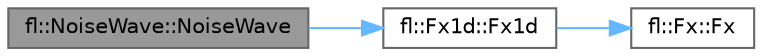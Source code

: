 digraph "fl::NoiseWave::NoiseWave"
{
 // INTERACTIVE_SVG=YES
 // LATEX_PDF_SIZE
  bgcolor="transparent";
  edge [fontname=Helvetica,fontsize=10,labelfontname=Helvetica,labelfontsize=10];
  node [fontname=Helvetica,fontsize=10,shape=box,height=0.2,width=0.4];
  rankdir="LR";
  Node1 [id="Node000001",label="fl::NoiseWave::NoiseWave",height=0.2,width=0.4,color="gray40", fillcolor="grey60", style="filled", fontcolor="black",tooltip=" "];
  Node1 -> Node2 [id="edge1_Node000001_Node000002",color="steelblue1",style="solid",tooltip=" "];
  Node2 [id="Node000002",label="fl::Fx1d::Fx1d",height=0.2,width=0.4,color="grey40", fillcolor="white", style="filled",URL="$d4/d1c/classfl_1_1_fx1d_ab7fbbc350f5c43865846e2338b502c41.html#ab7fbbc350f5c43865846e2338b502c41",tooltip=" "];
  Node2 -> Node3 [id="edge2_Node000002_Node000003",color="steelblue1",style="solid",tooltip=" "];
  Node3 [id="Node000003",label="fl::Fx::Fx",height=0.2,width=0.4,color="grey40", fillcolor="white", style="filled",URL="$da/d5d/classfl_1_1_fx_aa4a990c2a2d04e57046cf8b0f64ce4e7.html#aa4a990c2a2d04e57046cf8b0f64ce4e7",tooltip=" "];
}

